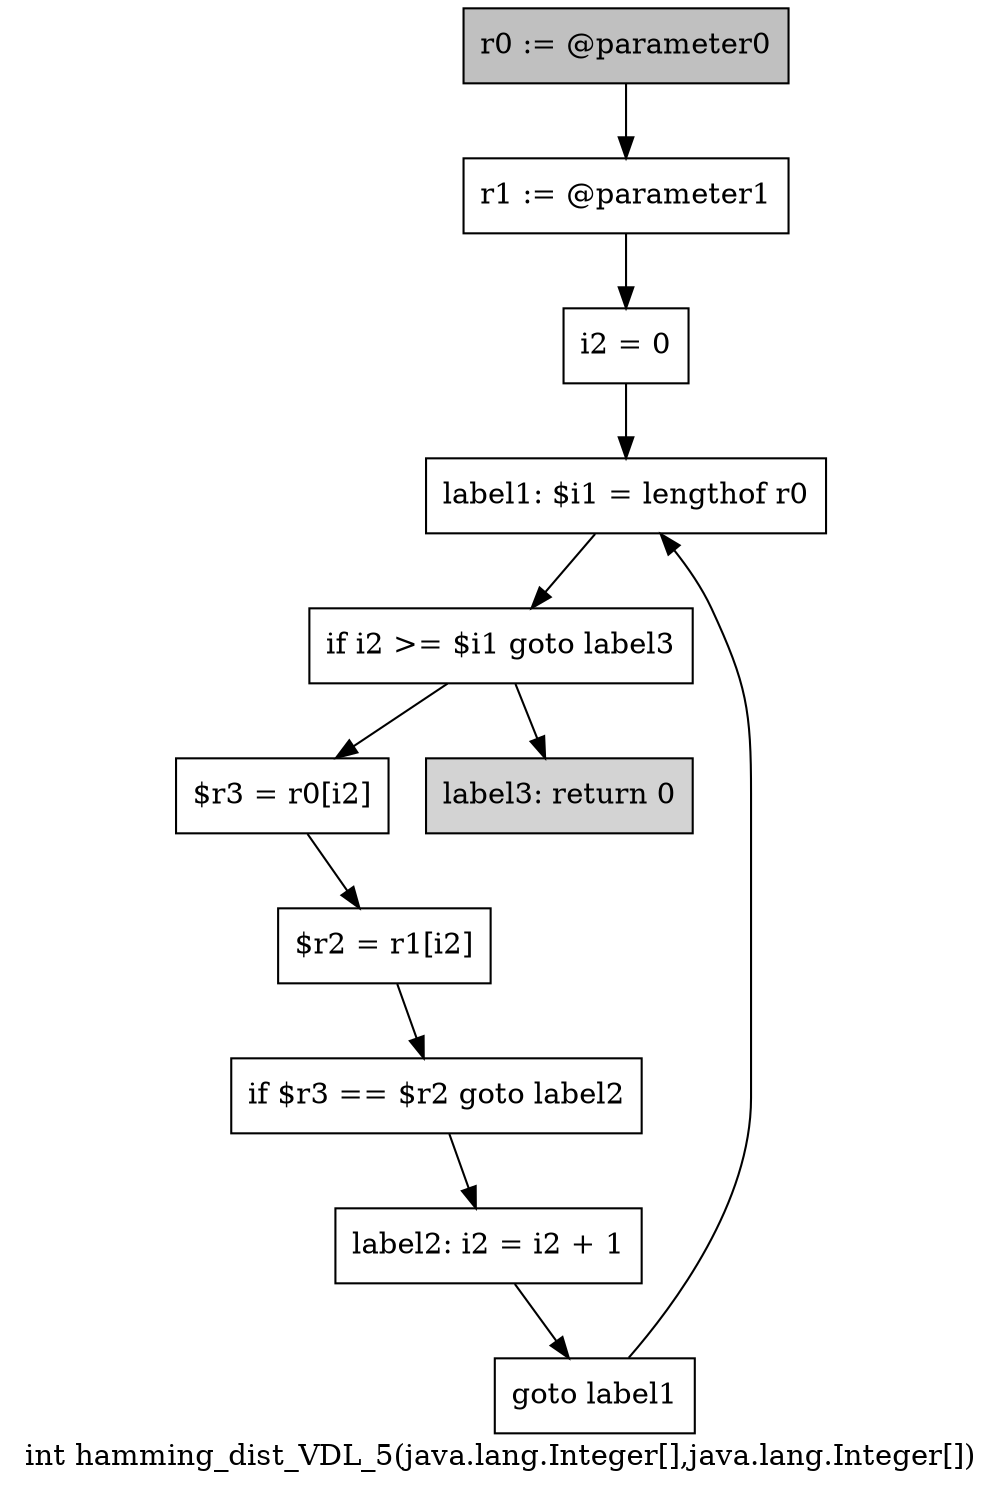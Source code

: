 digraph "int hamming_dist_VDL_5(java.lang.Integer[],java.lang.Integer[])" {
    label="int hamming_dist_VDL_5(java.lang.Integer[],java.lang.Integer[])";
    node [shape=box];
    "0" [style=filled,fillcolor=gray,label="r0 := @parameter0",];
    "1" [label="r1 := @parameter1",];
    "0"->"1";
    "2" [label="i2 = 0",];
    "1"->"2";
    "3" [label="label1: $i1 = lengthof r0",];
    "2"->"3";
    "4" [label="if i2 >= $i1 goto label3",];
    "3"->"4";
    "5" [label="$r3 = r0[i2]",];
    "4"->"5";
    "10" [style=filled,fillcolor=lightgray,label="label3: return 0",];
    "4"->"10";
    "6" [label="$r2 = r1[i2]",];
    "5"->"6";
    "7" [label="if $r3 == $r2 goto label2",];
    "6"->"7";
    "8" [label="label2: i2 = i2 + 1",];
    "7"->"8";
    "9" [label="goto label1",];
    "8"->"9";
    "9"->"3";
}
